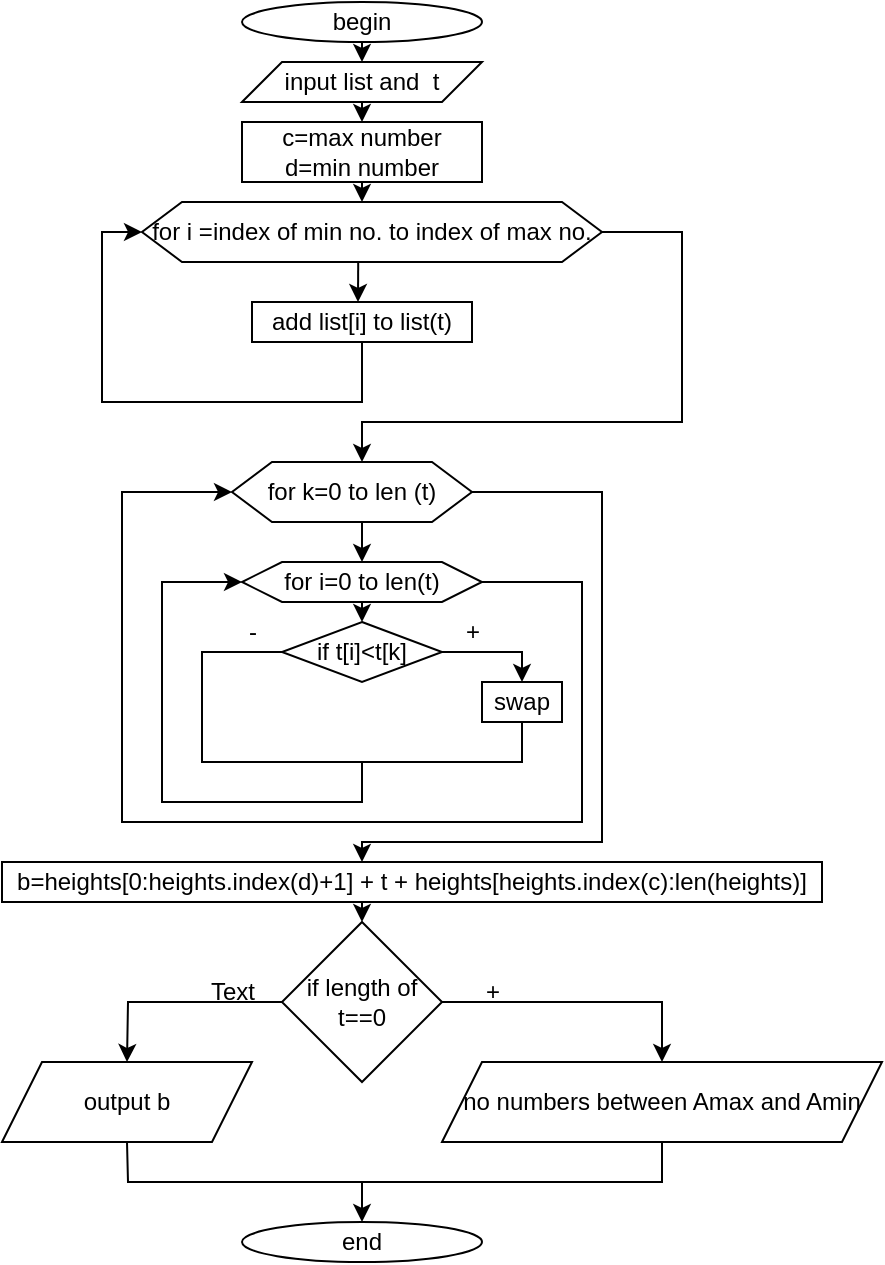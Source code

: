 <mxfile version="20.8.10" type="device"><diagram name="Page-1" id="fqdmkc9HrvBCiovH68oo"><mxGraphModel dx="519" dy="516" grid="1" gridSize="10" guides="1" tooltips="1" connect="1" arrows="1" fold="1" page="1" pageScale="1" pageWidth="1200" pageHeight="1600" math="0" shadow="0"><root><mxCell id="0"/><mxCell id="1" parent="0"/><mxCell id="7DQFacgnCuf2K3jdQ9dY-1" value="begin" style="ellipse;whiteSpace=wrap;html=1;" parent="1" vertex="1"><mxGeometry x="180" y="80" width="120" height="20" as="geometry"/></mxCell><mxCell id="7DQFacgnCuf2K3jdQ9dY-2" value="input list and&amp;nbsp; t" style="shape=parallelogram;perimeter=parallelogramPerimeter;whiteSpace=wrap;html=1;fixedSize=1;" parent="1" vertex="1"><mxGeometry x="180" y="110" width="120" height="20" as="geometry"/></mxCell><mxCell id="7DQFacgnCuf2K3jdQ9dY-3" value="" style="endArrow=classic;html=1;rounded=0;exitX=0.5;exitY=1;exitDx=0;exitDy=0;entryX=0.5;entryY=0;entryDx=0;entryDy=0;" parent="1" source="7DQFacgnCuf2K3jdQ9dY-1" target="7DQFacgnCuf2K3jdQ9dY-2" edge="1"><mxGeometry width="50" height="50" relative="1" as="geometry"><mxPoint x="90" y="210" as="sourcePoint"/><mxPoint x="140" y="160" as="targetPoint"/></mxGeometry></mxCell><mxCell id="7DQFacgnCuf2K3jdQ9dY-4" value="c=max number&lt;br&gt;d=min number" style="rounded=0;whiteSpace=wrap;html=1;" parent="1" vertex="1"><mxGeometry x="180" y="140" width="120" height="30" as="geometry"/></mxCell><mxCell id="7DQFacgnCuf2K3jdQ9dY-5" value="" style="endArrow=classic;html=1;rounded=0;exitX=0.5;exitY=1;exitDx=0;exitDy=0;entryX=0.5;entryY=0;entryDx=0;entryDy=0;" parent="1" source="7DQFacgnCuf2K3jdQ9dY-2" target="7DQFacgnCuf2K3jdQ9dY-4" edge="1"><mxGeometry width="50" height="50" relative="1" as="geometry"><mxPoint x="100" y="190" as="sourcePoint"/><mxPoint x="150" y="140" as="targetPoint"/></mxGeometry></mxCell><mxCell id="7DQFacgnCuf2K3jdQ9dY-6" value="for i =index of min no. to index of max no." style="shape=hexagon;perimeter=hexagonPerimeter2;whiteSpace=wrap;html=1;fixedSize=1;" parent="1" vertex="1"><mxGeometry x="130" y="180" width="230" height="30" as="geometry"/></mxCell><mxCell id="7DQFacgnCuf2K3jdQ9dY-7" value="" style="endArrow=classic;html=1;rounded=0;exitX=0.5;exitY=1;exitDx=0;exitDy=0;" parent="1" source="7DQFacgnCuf2K3jdQ9dY-4" edge="1"><mxGeometry width="50" height="50" relative="1" as="geometry"><mxPoint x="170" y="320" as="sourcePoint"/><mxPoint x="240" y="180" as="targetPoint"/></mxGeometry></mxCell><mxCell id="7DQFacgnCuf2K3jdQ9dY-8" value="add list[i] to list(t)" style="rounded=0;whiteSpace=wrap;html=1;" parent="1" vertex="1"><mxGeometry x="185" y="230" width="110" height="20" as="geometry"/></mxCell><mxCell id="7DQFacgnCuf2K3jdQ9dY-9" value="" style="endArrow=classic;html=1;rounded=0;exitX=0.47;exitY=1;exitDx=0;exitDy=0;exitPerimeter=0;" parent="1" source="7DQFacgnCuf2K3jdQ9dY-6" edge="1"><mxGeometry width="50" height="50" relative="1" as="geometry"><mxPoint x="150" y="320" as="sourcePoint"/><mxPoint x="238" y="230" as="targetPoint"/></mxGeometry></mxCell><mxCell id="7DQFacgnCuf2K3jdQ9dY-10" value="" style="endArrow=classic;html=1;rounded=0;exitX=0.5;exitY=1;exitDx=0;exitDy=0;entryX=0;entryY=0.5;entryDx=0;entryDy=0;" parent="1" source="7DQFacgnCuf2K3jdQ9dY-8" target="7DQFacgnCuf2K3jdQ9dY-6" edge="1"><mxGeometry width="50" height="50" relative="1" as="geometry"><mxPoint x="250" y="340" as="sourcePoint"/><mxPoint x="300" y="290" as="targetPoint"/><Array as="points"><mxPoint x="240" y="280"/><mxPoint x="110" y="280"/><mxPoint x="110" y="195"/></Array></mxGeometry></mxCell><mxCell id="7DQFacgnCuf2K3jdQ9dY-11" value="" style="endArrow=classic;html=1;rounded=0;exitX=1;exitY=0.5;exitDx=0;exitDy=0;" parent="1" source="7DQFacgnCuf2K3jdQ9dY-6" edge="1"><mxGeometry width="50" height="50" relative="1" as="geometry"><mxPoint x="370" y="310" as="sourcePoint"/><mxPoint x="240" y="310" as="targetPoint"/><Array as="points"><mxPoint x="400" y="195"/><mxPoint x="400" y="290"/><mxPoint x="240" y="290"/></Array></mxGeometry></mxCell><mxCell id="7DQFacgnCuf2K3jdQ9dY-12" value="for k=0 to len (t)" style="shape=hexagon;perimeter=hexagonPerimeter2;whiteSpace=wrap;html=1;fixedSize=1;" parent="1" vertex="1"><mxGeometry x="175" y="310" width="120" height="30" as="geometry"/></mxCell><mxCell id="7DQFacgnCuf2K3jdQ9dY-13" value="for i=0 to len(t)" style="shape=hexagon;perimeter=hexagonPerimeter2;whiteSpace=wrap;html=1;fixedSize=1;" parent="1" vertex="1"><mxGeometry x="180" y="360" width="120" height="20" as="geometry"/></mxCell><mxCell id="7DQFacgnCuf2K3jdQ9dY-14" value="if t[i]&amp;lt;t[k]" style="rhombus;whiteSpace=wrap;html=1;" parent="1" vertex="1"><mxGeometry x="200" y="390" width="80" height="30" as="geometry"/></mxCell><mxCell id="7DQFacgnCuf2K3jdQ9dY-15" value="swap" style="rounded=0;whiteSpace=wrap;html=1;" parent="1" vertex="1"><mxGeometry x="300" y="420" width="40" height="20" as="geometry"/></mxCell><mxCell id="7DQFacgnCuf2K3jdQ9dY-16" value="" style="endArrow=classic;html=1;rounded=0;exitX=0.5;exitY=1;exitDx=0;exitDy=0;entryX=0.5;entryY=0;entryDx=0;entryDy=0;" parent="1" source="7DQFacgnCuf2K3jdQ9dY-13" target="7DQFacgnCuf2K3jdQ9dY-14" edge="1"><mxGeometry width="50" height="50" relative="1" as="geometry"><mxPoint x="130" y="430" as="sourcePoint"/><mxPoint x="180" y="380" as="targetPoint"/></mxGeometry></mxCell><mxCell id="7DQFacgnCuf2K3jdQ9dY-17" value="" style="endArrow=classic;html=1;rounded=0;entryX=0.5;entryY=0;entryDx=0;entryDy=0;" parent="1" target="7DQFacgnCuf2K3jdQ9dY-13" edge="1"><mxGeometry width="50" height="50" relative="1" as="geometry"><mxPoint x="240" y="340" as="sourcePoint"/><mxPoint x="120" y="330" as="targetPoint"/></mxGeometry></mxCell><mxCell id="7DQFacgnCuf2K3jdQ9dY-18" value="" style="endArrow=classic;html=1;rounded=0;exitX=1;exitY=0.5;exitDx=0;exitDy=0;entryX=0.5;entryY=0;entryDx=0;entryDy=0;" parent="1" source="7DQFacgnCuf2K3jdQ9dY-14" target="7DQFacgnCuf2K3jdQ9dY-15" edge="1"><mxGeometry width="50" height="50" relative="1" as="geometry"><mxPoint x="350" y="400" as="sourcePoint"/><mxPoint x="400" y="350" as="targetPoint"/><Array as="points"><mxPoint x="320" y="405"/></Array></mxGeometry></mxCell><mxCell id="7DQFacgnCuf2K3jdQ9dY-19" value="+" style="text;html=1;align=center;verticalAlign=middle;resizable=0;points=[];autosize=1;strokeColor=none;fillColor=none;" parent="1" vertex="1"><mxGeometry x="280" y="380" width="30" height="30" as="geometry"/></mxCell><mxCell id="7DQFacgnCuf2K3jdQ9dY-20" value="" style="endArrow=none;html=1;rounded=0;entryX=0;entryY=0.5;entryDx=0;entryDy=0;exitX=0.5;exitY=1;exitDx=0;exitDy=0;" parent="1" source="7DQFacgnCuf2K3jdQ9dY-15" target="7DQFacgnCuf2K3jdQ9dY-14" edge="1"><mxGeometry width="50" height="50" relative="1" as="geometry"><mxPoint x="90" y="470" as="sourcePoint"/><mxPoint x="140" y="420" as="targetPoint"/><Array as="points"><mxPoint x="320" y="460"/><mxPoint x="160" y="460"/><mxPoint x="160" y="405"/></Array></mxGeometry></mxCell><mxCell id="7DQFacgnCuf2K3jdQ9dY-21" value="" style="endArrow=classic;html=1;rounded=0;entryX=0;entryY=0.5;entryDx=0;entryDy=0;" parent="1" target="7DQFacgnCuf2K3jdQ9dY-13" edge="1"><mxGeometry width="50" height="50" relative="1" as="geometry"><mxPoint x="240" y="460" as="sourcePoint"/><mxPoint x="290" y="540" as="targetPoint"/><Array as="points"><mxPoint x="240" y="480"/><mxPoint x="140" y="480"/><mxPoint x="140" y="370"/></Array></mxGeometry></mxCell><mxCell id="7DQFacgnCuf2K3jdQ9dY-22" value="" style="endArrow=classic;html=1;rounded=0;exitX=1;exitY=0.5;exitDx=0;exitDy=0;entryX=0;entryY=0.5;entryDx=0;entryDy=0;" parent="1" source="7DQFacgnCuf2K3jdQ9dY-13" edge="1" target="7DQFacgnCuf2K3jdQ9dY-12"><mxGeometry width="50" height="50" relative="1" as="geometry"><mxPoint x="390" y="390" as="sourcePoint"/><mxPoint x="170" y="320" as="targetPoint"/><Array as="points"><mxPoint x="350" y="370"/><mxPoint x="350" y="490"/><mxPoint x="120" y="490"/><mxPoint x="120" y="325"/></Array></mxGeometry></mxCell><mxCell id="HmWH3ipbqWeDt4HE0mPW-1" value="-" style="text;html=1;align=center;verticalAlign=middle;resizable=0;points=[];autosize=1;strokeColor=none;fillColor=none;" vertex="1" parent="1"><mxGeometry x="170" y="380" width="30" height="30" as="geometry"/></mxCell><mxCell id="HmWH3ipbqWeDt4HE0mPW-2" value="" style="endArrow=classic;html=1;rounded=0;exitX=1;exitY=0.5;exitDx=0;exitDy=0;" edge="1" parent="1" source="7DQFacgnCuf2K3jdQ9dY-12"><mxGeometry width="50" height="50" relative="1" as="geometry"><mxPoint x="390" y="360" as="sourcePoint"/><mxPoint x="240" y="510" as="targetPoint"/><Array as="points"><mxPoint x="360" y="325"/><mxPoint x="360" y="500"/><mxPoint x="240" y="500"/></Array></mxGeometry></mxCell><mxCell id="HmWH3ipbqWeDt4HE0mPW-3" value="b=heights[0:heights.index(d)+1] + t + heights[heights.index(c):len(heights)]" style="rounded=0;whiteSpace=wrap;html=1;" vertex="1" parent="1"><mxGeometry x="60" y="510" width="410" height="20" as="geometry"/></mxCell><mxCell id="HmWH3ipbqWeDt4HE0mPW-5" value="if length of t==0" style="rhombus;whiteSpace=wrap;html=1;" vertex="1" parent="1"><mxGeometry x="200" y="540" width="80" height="80" as="geometry"/></mxCell><mxCell id="HmWH3ipbqWeDt4HE0mPW-6" value="" style="endArrow=classic;html=1;rounded=0;entryX=0.5;entryY=0;entryDx=0;entryDy=0;" edge="1" parent="1" target="HmWH3ipbqWeDt4HE0mPW-5"><mxGeometry width="50" height="50" relative="1" as="geometry"><mxPoint x="240" y="530" as="sourcePoint"/><mxPoint x="150" y="560" as="targetPoint"/></mxGeometry></mxCell><mxCell id="HmWH3ipbqWeDt4HE0mPW-8" value="no numbers between Amax and Amin" style="shape=parallelogram;perimeter=parallelogramPerimeter;whiteSpace=wrap;html=1;fixedSize=1;" vertex="1" parent="1"><mxGeometry x="280" y="610" width="220" height="40" as="geometry"/></mxCell><mxCell id="HmWH3ipbqWeDt4HE0mPW-9" value="" style="endArrow=classic;html=1;rounded=0;exitX=1;exitY=0.5;exitDx=0;exitDy=0;entryX=0.5;entryY=0;entryDx=0;entryDy=0;" edge="1" parent="1" source="HmWH3ipbqWeDt4HE0mPW-5" target="HmWH3ipbqWeDt4HE0mPW-8"><mxGeometry width="50" height="50" relative="1" as="geometry"><mxPoint x="140" y="720" as="sourcePoint"/><mxPoint x="190" y="670" as="targetPoint"/><Array as="points"><mxPoint x="390" y="580"/></Array></mxGeometry></mxCell><mxCell id="HmWH3ipbqWeDt4HE0mPW-10" value="+" style="text;html=1;align=center;verticalAlign=middle;resizable=0;points=[];autosize=1;strokeColor=none;fillColor=none;" vertex="1" parent="1"><mxGeometry x="290" y="560" width="30" height="30" as="geometry"/></mxCell><mxCell id="HmWH3ipbqWeDt4HE0mPW-11" value="" style="endArrow=classic;html=1;rounded=0;exitX=0;exitY=0.5;exitDx=0;exitDy=0;entryX=0.5;entryY=0;entryDx=0;entryDy=0;" edge="1" parent="1" source="HmWH3ipbqWeDt4HE0mPW-5" target="HmWH3ipbqWeDt4HE0mPW-12"><mxGeometry width="50" height="50" relative="1" as="geometry"><mxPoint x="40" y="630" as="sourcePoint"/><mxPoint x="90" y="580" as="targetPoint"/><Array as="points"><mxPoint x="123" y="580"/></Array></mxGeometry></mxCell><mxCell id="HmWH3ipbqWeDt4HE0mPW-12" value="output b" style="shape=parallelogram;perimeter=parallelogramPerimeter;whiteSpace=wrap;html=1;fixedSize=1;" vertex="1" parent="1"><mxGeometry x="60" y="610" width="125" height="40" as="geometry"/></mxCell><mxCell id="HmWH3ipbqWeDt4HE0mPW-13" value="" style="endArrow=none;html=1;rounded=0;exitX=0.5;exitY=1;exitDx=0;exitDy=0;entryX=0.5;entryY=1;entryDx=0;entryDy=0;" edge="1" parent="1" source="HmWH3ipbqWeDt4HE0mPW-12" target="HmWH3ipbqWeDt4HE0mPW-8"><mxGeometry width="50" height="50" relative="1" as="geometry"><mxPoint x="200" y="720" as="sourcePoint"/><mxPoint x="250" y="670" as="targetPoint"/><Array as="points"><mxPoint x="123" y="670"/><mxPoint x="390" y="670"/></Array></mxGeometry></mxCell><mxCell id="HmWH3ipbqWeDt4HE0mPW-14" value="" style="endArrow=classic;html=1;rounded=0;" edge="1" parent="1"><mxGeometry width="50" height="50" relative="1" as="geometry"><mxPoint x="240" y="670" as="sourcePoint"/><mxPoint x="240" y="690" as="targetPoint"/></mxGeometry></mxCell><mxCell id="HmWH3ipbqWeDt4HE0mPW-15" value="end" style="ellipse;whiteSpace=wrap;html=1;" vertex="1" parent="1"><mxGeometry x="180" y="690" width="120" height="20" as="geometry"/></mxCell><mxCell id="HmWH3ipbqWeDt4HE0mPW-16" value="Text" style="text;html=1;align=center;verticalAlign=middle;resizable=0;points=[];autosize=1;strokeColor=none;fillColor=none;" vertex="1" parent="1"><mxGeometry x="150" y="560" width="50" height="30" as="geometry"/></mxCell></root></mxGraphModel></diagram></mxfile>